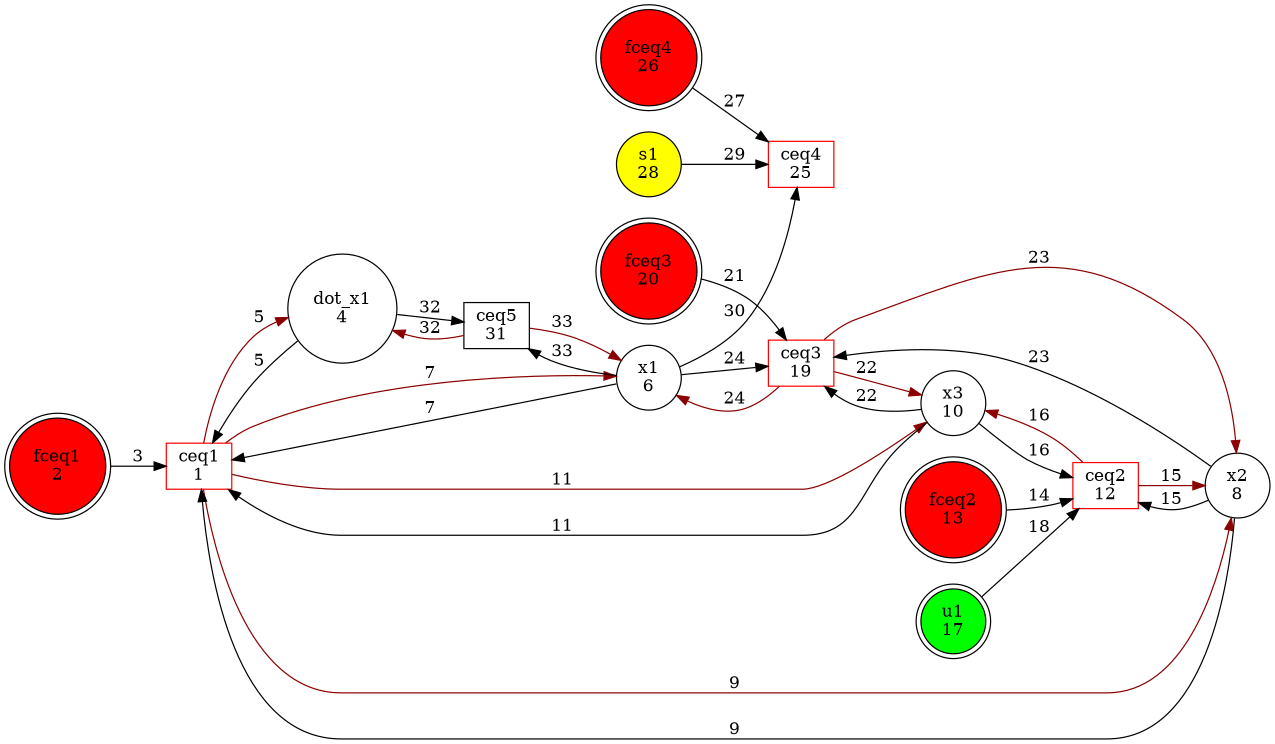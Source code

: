 digraph G {
rankdir = LR;
size ="8.5"
node [shape = box, color = red, fillcolor = white, style = filled, label="ceq1
1"]; ceq1;
node [shape = box, color = red, fillcolor = white, style = filled, label="ceq2
12"]; ceq2;
node [shape = box, color = red, fillcolor = white, style = filled, label="ceq3
19"]; ceq3;
node [shape = box, color = red, fillcolor = white, style = filled, label="ceq4
25"]; ceq4;
node [shape = box, color = black, fillcolor = white, style = filled, label="ceq5
31"]; ceq5;
node [shape = doublecircle, color = black, fillcolor = red, style = filled, label="fceq1
2"]; fceq1;
node [shape = circle, color = black, fillcolor = white, style = filled, label="dot_x1
4"]; dot_x1;
node [shape = circle, color = black, fillcolor = white, style = filled, label="x1
6"]; x1;
node [shape = circle, color = black, fillcolor = white, style = filled, label="x2
8"]; x2;
node [shape = circle, color = black, fillcolor = white, style = filled, label="x3
10"]; x3;
node [shape = doublecircle, color = black, fillcolor = red, style = filled, label="fceq2
13"]; fceq2;
node [shape = doublecircle, color = black, fillcolor = green, style = filled, label="u1
17"]; u1;
node [shape = doublecircle, color = black, fillcolor = red, style = filled, label="fceq3
20"]; fceq3;
node [shape = doublecircle, color = black, fillcolor = red, style = filled, label="fceq4
26"]; fceq4;
node [shape = circle, color = black, fillcolor = yellow, style = filled, label="s1
28"]; s1;
fceq1 -> ceq1 [penwidth = 1, label = "3"];
ceq1 -> dot_x1 [penwidth = 1, label = "5", color = red4 ];
dot_x1 -> ceq1 [penwidth = 1, label = "5"];
ceq1 -> x1 [penwidth = 1, label = "7", color = red4 ];
x1 -> ceq1 [penwidth = 1, label = "7"];
ceq1 -> x2 [penwidth = 1, label = "9", color = red4 ];
x2 -> ceq1 [penwidth = 1, label = "9"];
ceq1 -> x3 [penwidth = 1, label = "11", color = red4 ];
x3 -> ceq1 [penwidth = 1, label = "11"];
fceq2 -> ceq2 [penwidth = 1, label = "14"];
ceq2 -> x2 [penwidth = 1, label = "15", color = red4 ];
x2 -> ceq2 [penwidth = 1, label = "15"];
ceq2 -> x3 [penwidth = 1, label = "16", color = red4 ];
x3 -> ceq2 [penwidth = 1, label = "16"];
u1 -> ceq2 [penwidth = 1, label = "18"];
fceq3 -> ceq3 [penwidth = 1, label = "21"];
ceq3 -> x3 [penwidth = 1, label = "22", color = red4 ];
x3 -> ceq3 [penwidth = 1, label = "22"];
ceq3 -> x2 [penwidth = 1, label = "23", color = red4 ];
x2 -> ceq3 [penwidth = 1, label = "23"];
ceq3 -> x1 [penwidth = 1, label = "24", color = red4 ];
x1 -> ceq3 [penwidth = 1, label = "24"];
fceq4 -> ceq4 [penwidth = 1, label = "27"];
s1 -> ceq4 [penwidth = 1, label = "29"];
x1 -> ceq4 [penwidth = 1, label = "30"];
ceq5 -> dot_x1 [penwidth = 1, label = "32", color = red4 ];
dot_x1 -> ceq5 [penwidth = 1, label = "32"];
ceq5 -> x1 [penwidth = 1, label = "33", color = red4 ];
x1 -> ceq5 [penwidth = 1, label = "33"];
}
